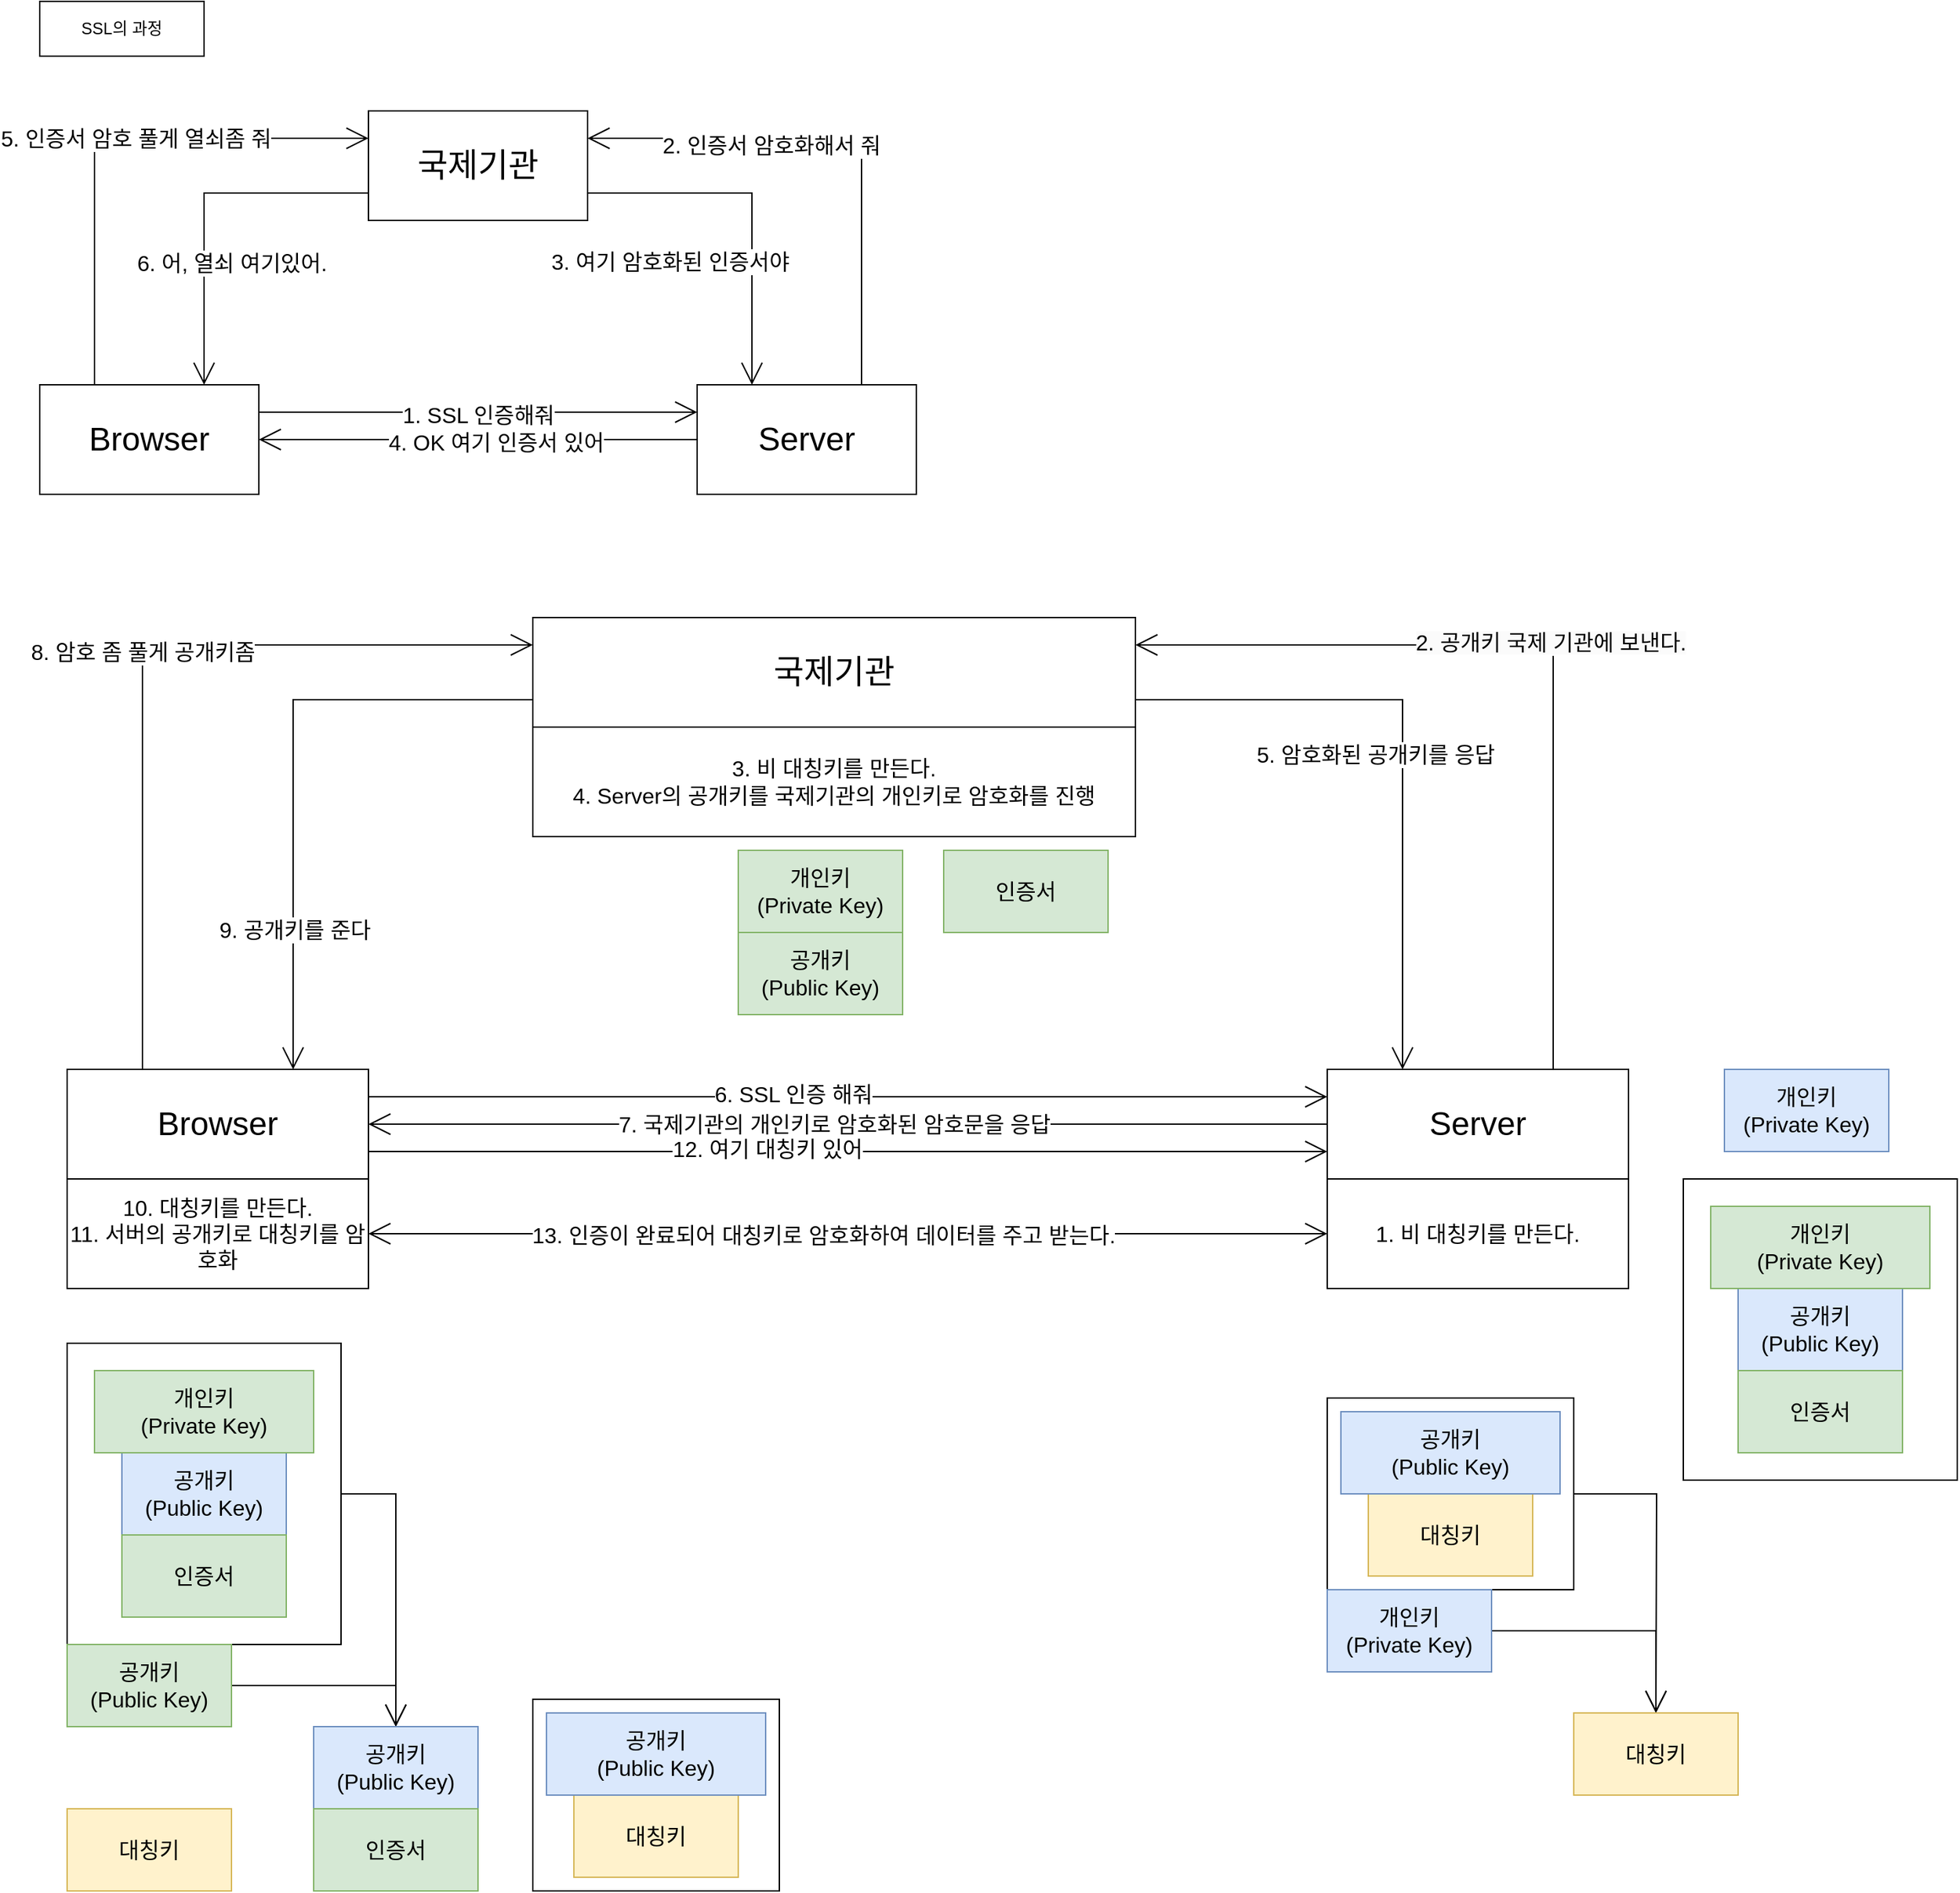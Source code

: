 <mxfile>
    <diagram id="5N9vtijZtdcSDBU_BSfP" name="Page-1">
        <mxGraphModel dx="1671" dy="811" grid="1" gridSize="10" guides="1" tooltips="1" connect="1" arrows="1" fold="1" page="1" pageScale="1" pageWidth="850" pageHeight="1100" math="0" shadow="0">
            <root>
                <mxCell id="0"/>
                <mxCell id="1" parent="0"/>
                <mxCell id="63" value="" style="rounded=0;whiteSpace=wrap;html=1;fontSize=16;" vertex="1" parent="1">
                    <mxGeometry x="400" y="1280" width="180" height="140" as="geometry"/>
                </mxCell>
                <mxCell id="39" value="" style="rounded=0;whiteSpace=wrap;html=1;fontSize=16;" vertex="1" parent="1">
                    <mxGeometry x="1240" y="900" width="200" height="220" as="geometry"/>
                </mxCell>
                <mxCell id="2" value="SSL의 과정" style="rounded=0;whiteSpace=wrap;html=1;" vertex="1" parent="1">
                    <mxGeometry x="40" y="40" width="120" height="40" as="geometry"/>
                </mxCell>
                <mxCell id="6" value="&lt;font style=&quot;font-size: 16px;&quot;&gt;1. SSL 인증해줘&lt;/font&gt;" style="edgeStyle=none;curved=1;rounded=0;orthogonalLoop=1;jettySize=auto;html=1;exitX=1;exitY=0.25;exitDx=0;exitDy=0;entryX=0;entryY=0.25;entryDx=0;entryDy=0;fontSize=24;endArrow=open;startSize=14;endSize=14;sourcePerimeterSpacing=8;targetPerimeterSpacing=8;" edge="1" parent="1" source="4" target="5">
                    <mxGeometry relative="1" as="geometry"/>
                </mxCell>
                <mxCell id="11" style="edgeStyle=orthogonalEdgeStyle;rounded=0;orthogonalLoop=1;jettySize=auto;html=1;exitX=0.25;exitY=0;exitDx=0;exitDy=0;entryX=0;entryY=0.25;entryDx=0;entryDy=0;fontSize=16;endArrow=open;startSize=14;endSize=14;sourcePerimeterSpacing=8;targetPerimeterSpacing=8;" edge="1" parent="1" source="4" target="10">
                    <mxGeometry relative="1" as="geometry"/>
                </mxCell>
                <mxCell id="12" value="5. 인증서 암호 풀게 열쇠좀 줘" style="edgeLabel;html=1;align=center;verticalAlign=middle;resizable=0;points=[];fontSize=16;" vertex="1" connectable="0" parent="11">
                    <mxGeometry x="0.162" y="3" relative="1" as="geometry">
                        <mxPoint x="-11" y="3" as="offset"/>
                    </mxGeometry>
                </mxCell>
                <mxCell id="4" value="Browser" style="rounded=0;whiteSpace=wrap;html=1;fontSize=24;" vertex="1" parent="1">
                    <mxGeometry x="40" y="320" width="160" height="80" as="geometry"/>
                </mxCell>
                <mxCell id="8" style="edgeStyle=none;curved=1;rounded=0;orthogonalLoop=1;jettySize=auto;html=1;exitX=0;exitY=0.5;exitDx=0;exitDy=0;entryX=1;entryY=0.5;entryDx=0;entryDy=0;fontSize=24;endArrow=open;startSize=14;endSize=14;sourcePerimeterSpacing=8;targetPerimeterSpacing=8;" edge="1" parent="1" source="5" target="4">
                    <mxGeometry relative="1" as="geometry"/>
                </mxCell>
                <mxCell id="9" value="4. OK 여기 인증서 있어" style="edgeLabel;html=1;align=center;verticalAlign=middle;resizable=0;points=[];fontSize=16;" vertex="1" connectable="0" parent="8">
                    <mxGeometry x="-0.078" y="2" relative="1" as="geometry">
                        <mxPoint as="offset"/>
                    </mxGeometry>
                </mxCell>
                <mxCell id="13" style="edgeStyle=orthogonalEdgeStyle;rounded=0;orthogonalLoop=1;jettySize=auto;html=1;exitX=0.75;exitY=0;exitDx=0;exitDy=0;entryX=1;entryY=0.25;entryDx=0;entryDy=0;fontSize=16;endArrow=open;startSize=14;endSize=14;sourcePerimeterSpacing=8;targetPerimeterSpacing=8;" edge="1" parent="1" source="5" target="10">
                    <mxGeometry relative="1" as="geometry"/>
                </mxCell>
                <mxCell id="14" value="2. 인증서 암호화해서 줘" style="edgeLabel;html=1;align=center;verticalAlign=middle;resizable=0;points=[];fontSize=16;" vertex="1" connectable="0" parent="13">
                    <mxGeometry x="0.303" y="5" relative="1" as="geometry">
                        <mxPoint x="1" as="offset"/>
                    </mxGeometry>
                </mxCell>
                <mxCell id="5" value="Server" style="rounded=0;whiteSpace=wrap;html=1;fontSize=24;" vertex="1" parent="1">
                    <mxGeometry x="520" y="320" width="160" height="80" as="geometry"/>
                </mxCell>
                <mxCell id="15" style="edgeStyle=orthogonalEdgeStyle;rounded=0;orthogonalLoop=1;jettySize=auto;html=1;exitX=1;exitY=0.75;exitDx=0;exitDy=0;entryX=0.25;entryY=0;entryDx=0;entryDy=0;fontSize=16;endArrow=open;startSize=14;endSize=14;sourcePerimeterSpacing=8;targetPerimeterSpacing=8;" edge="1" parent="1" source="10" target="5">
                    <mxGeometry relative="1" as="geometry"/>
                </mxCell>
                <mxCell id="16" value="3. 여기 암호화된 인증서야" style="edgeLabel;html=1;align=center;verticalAlign=middle;resizable=0;points=[];fontSize=16;" vertex="1" connectable="0" parent="15">
                    <mxGeometry x="-0.751" y="-4" relative="1" as="geometry">
                        <mxPoint x="27" y="46" as="offset"/>
                    </mxGeometry>
                </mxCell>
                <mxCell id="17" style="edgeStyle=orthogonalEdgeStyle;rounded=0;orthogonalLoop=1;jettySize=auto;html=1;exitX=0;exitY=0.75;exitDx=0;exitDy=0;entryX=0.75;entryY=0;entryDx=0;entryDy=0;fontSize=16;endArrow=open;startSize=14;endSize=14;sourcePerimeterSpacing=8;targetPerimeterSpacing=8;" edge="1" parent="1" source="10" target="4">
                    <mxGeometry relative="1" as="geometry"/>
                </mxCell>
                <mxCell id="18" value="6. 어, 열쇠 여기있어." style="edgeLabel;html=1;align=center;verticalAlign=middle;resizable=0;points=[];fontSize=16;" vertex="1" connectable="0" parent="17">
                    <mxGeometry x="0.312" y="-1" relative="1" as="geometry">
                        <mxPoint x="21" as="offset"/>
                    </mxGeometry>
                </mxCell>
                <mxCell id="10" value="국제기관" style="rounded=0;whiteSpace=wrap;html=1;fontSize=24;" vertex="1" parent="1">
                    <mxGeometry x="280" y="120" width="160" height="80" as="geometry"/>
                </mxCell>
                <mxCell id="22" style="edgeStyle=orthogonalEdgeStyle;rounded=0;orthogonalLoop=1;jettySize=auto;html=1;exitX=0.75;exitY=0;exitDx=0;exitDy=0;entryX=1;entryY=0.25;entryDx=0;entryDy=0;fontSize=16;endArrow=open;startSize=14;endSize=14;sourcePerimeterSpacing=8;targetPerimeterSpacing=8;" edge="1" parent="1" source="19" target="21">
                    <mxGeometry relative="1" as="geometry"/>
                </mxCell>
                <mxCell id="23" value="&lt;span style=&quot;background-color: rgb(251, 251, 251);&quot;&gt;2. 공개키 국제 기관에 보낸다.&lt;/span&gt;" style="edgeLabel;html=1;align=center;verticalAlign=middle;resizable=0;points=[];fontSize=16;" vertex="1" connectable="0" parent="22">
                    <mxGeometry x="0.015" y="-2" relative="1" as="geometry">
                        <mxPoint as="offset"/>
                    </mxGeometry>
                </mxCell>
                <mxCell id="44" style="edgeStyle=orthogonalEdgeStyle;rounded=0;orthogonalLoop=1;jettySize=auto;html=1;exitX=0;exitY=0.5;exitDx=0;exitDy=0;entryX=1;entryY=0.5;entryDx=0;entryDy=0;fontSize=16;endArrow=open;startSize=14;endSize=14;sourcePerimeterSpacing=8;targetPerimeterSpacing=8;" edge="1" parent="1" source="19" target="41">
                    <mxGeometry relative="1" as="geometry"/>
                </mxCell>
                <mxCell id="45" value="7. 국제기관의 개인키로 암호화된 암호문을 응답" style="edgeLabel;html=1;align=center;verticalAlign=middle;resizable=0;points=[];fontSize=16;" vertex="1" connectable="0" parent="44">
                    <mxGeometry x="0.196" y="1" relative="1" as="geometry">
                        <mxPoint x="58" y="-1" as="offset"/>
                    </mxGeometry>
                </mxCell>
                <mxCell id="19" value="Server" style="rounded=0;whiteSpace=wrap;html=1;fontSize=24;" vertex="1" parent="1">
                    <mxGeometry x="980" y="820" width="220" height="80" as="geometry"/>
                </mxCell>
                <mxCell id="20" value="1. 비 대칭키를 만든다.&lt;br&gt;" style="rounded=0;whiteSpace=wrap;html=1;fontSize=16;" vertex="1" parent="1">
                    <mxGeometry x="980" y="900" width="220" height="80" as="geometry"/>
                </mxCell>
                <mxCell id="29" style="edgeStyle=orthogonalEdgeStyle;rounded=0;orthogonalLoop=1;jettySize=auto;html=1;exitX=1;exitY=0.75;exitDx=0;exitDy=0;entryX=0.25;entryY=0;entryDx=0;entryDy=0;fontSize=16;endArrow=open;startSize=14;endSize=14;sourcePerimeterSpacing=8;targetPerimeterSpacing=8;" edge="1" parent="1" source="21" target="19">
                    <mxGeometry relative="1" as="geometry"/>
                </mxCell>
                <mxCell id="30" value="5. 암호화된 공개키를 응답" style="edgeLabel;html=1;align=center;verticalAlign=middle;resizable=0;points=[];fontSize=16;" vertex="1" connectable="0" parent="29">
                    <mxGeometry x="-0.353" y="1" relative="1" as="geometry">
                        <mxPoint x="24" y="41" as="offset"/>
                    </mxGeometry>
                </mxCell>
                <mxCell id="52" style="edgeStyle=orthogonalEdgeStyle;rounded=0;orthogonalLoop=1;jettySize=auto;html=1;exitX=0;exitY=0.75;exitDx=0;exitDy=0;entryX=0.75;entryY=0;entryDx=0;entryDy=0;fontSize=16;endArrow=open;startSize=14;endSize=14;sourcePerimeterSpacing=8;targetPerimeterSpacing=8;" edge="1" parent="1" source="21" target="41">
                    <mxGeometry relative="1" as="geometry"/>
                </mxCell>
                <mxCell id="53" value="9. 공개키를 준다" style="edgeLabel;html=1;align=center;verticalAlign=middle;resizable=0;points=[];fontSize=16;" vertex="1" connectable="0" parent="52">
                    <mxGeometry x="0.54" y="1" relative="1" as="geometry">
                        <mxPoint as="offset"/>
                    </mxGeometry>
                </mxCell>
                <mxCell id="21" value="국제기관" style="rounded=0;whiteSpace=wrap;html=1;fontSize=24;" vertex="1" parent="1">
                    <mxGeometry x="400" y="490" width="440" height="80" as="geometry"/>
                </mxCell>
                <mxCell id="26" value="3. 비 대칭키를 만든다.&lt;br&gt;4. Server의 공개키를 국제기관의 개인키로 암호화를 진행" style="rounded=0;whiteSpace=wrap;html=1;fontSize=16;" vertex="1" parent="1">
                    <mxGeometry x="400" y="570" width="440" height="80" as="geometry"/>
                </mxCell>
                <mxCell id="31" value="개인키&lt;br&gt;(Private Key)" style="rounded=0;whiteSpace=wrap;html=1;fontSize=16;fillColor=#dae8fc;strokeColor=#6c8ebf;" vertex="1" parent="1">
                    <mxGeometry x="1270" y="820" width="120" height="60" as="geometry"/>
                </mxCell>
                <mxCell id="32" value="공개키&lt;br&gt;(Public Key)" style="rounded=0;whiteSpace=wrap;html=1;fontSize=16;fillColor=#dae8fc;strokeColor=#6c8ebf;" vertex="1" parent="1">
                    <mxGeometry x="1280" y="980" width="120" height="60" as="geometry"/>
                </mxCell>
                <mxCell id="33" value="개인키&lt;br&gt;(Private Key)" style="rounded=0;whiteSpace=wrap;html=1;fontSize=16;fillColor=#d5e8d4;strokeColor=#82b366;" vertex="1" parent="1">
                    <mxGeometry x="550" y="660" width="120" height="60" as="geometry"/>
                </mxCell>
                <mxCell id="34" value="공개키&lt;br&gt;(Public Key)" style="rounded=0;whiteSpace=wrap;html=1;fontSize=16;fillColor=#d5e8d4;strokeColor=#82b366;" vertex="1" parent="1">
                    <mxGeometry x="550" y="720" width="120" height="60" as="geometry"/>
                </mxCell>
                <mxCell id="35" value="개인키&lt;br&gt;(Private Key)" style="rounded=0;whiteSpace=wrap;html=1;fontSize=16;fillColor=#d5e8d4;strokeColor=#82b366;" vertex="1" parent="1">
                    <mxGeometry x="1260" y="920" width="160" height="60" as="geometry"/>
                </mxCell>
                <mxCell id="37" value="인증서" style="rounded=0;whiteSpace=wrap;html=1;fontSize=16;fillColor=#d5e8d4;strokeColor=#82b366;" vertex="1" parent="1">
                    <mxGeometry x="700" y="660" width="120" height="60" as="geometry"/>
                </mxCell>
                <mxCell id="38" value="인증서" style="rounded=0;whiteSpace=wrap;html=1;fontSize=16;fillColor=#d5e8d4;strokeColor=#82b366;" vertex="1" parent="1">
                    <mxGeometry x="1280" y="1040" width="120" height="60" as="geometry"/>
                </mxCell>
                <mxCell id="42" style="edgeStyle=orthogonalEdgeStyle;rounded=0;orthogonalLoop=1;jettySize=auto;html=1;exitX=1;exitY=0.25;exitDx=0;exitDy=0;entryX=0;entryY=0.25;entryDx=0;entryDy=0;fontSize=16;endArrow=open;startSize=14;endSize=14;sourcePerimeterSpacing=8;targetPerimeterSpacing=8;" edge="1" parent="1" source="41" target="19">
                    <mxGeometry relative="1" as="geometry"/>
                </mxCell>
                <mxCell id="43" value="6. SSL 인증 해줘" style="edgeLabel;html=1;align=center;verticalAlign=middle;resizable=0;points=[];fontSize=16;" vertex="1" connectable="0" parent="42">
                    <mxGeometry x="-0.115" y="2" relative="1" as="geometry">
                        <mxPoint as="offset"/>
                    </mxGeometry>
                </mxCell>
                <mxCell id="50" style="edgeStyle=orthogonalEdgeStyle;rounded=0;orthogonalLoop=1;jettySize=auto;html=1;exitX=0.25;exitY=0;exitDx=0;exitDy=0;entryX=0;entryY=0.25;entryDx=0;entryDy=0;fontSize=16;endArrow=open;startSize=14;endSize=14;sourcePerimeterSpacing=8;targetPerimeterSpacing=8;" edge="1" parent="1" source="41" target="21">
                    <mxGeometry relative="1" as="geometry"/>
                </mxCell>
                <mxCell id="51" value="8. 암호 좀 풀게 공개키좀" style="edgeLabel;html=1;align=center;verticalAlign=middle;resizable=0;points=[];fontSize=16;" vertex="1" connectable="0" parent="50">
                    <mxGeometry x="0.026" relative="1" as="geometry">
                        <mxPoint as="offset"/>
                    </mxGeometry>
                </mxCell>
                <mxCell id="64" style="edgeStyle=orthogonalEdgeStyle;rounded=0;orthogonalLoop=1;jettySize=auto;html=1;exitX=1;exitY=0.75;exitDx=0;exitDy=0;entryX=0;entryY=0.75;entryDx=0;entryDy=0;fontSize=16;endArrow=open;startSize=14;endSize=14;sourcePerimeterSpacing=8;targetPerimeterSpacing=8;" edge="1" parent="1" source="41" target="19">
                    <mxGeometry relative="1" as="geometry"/>
                </mxCell>
                <mxCell id="65" value="12. 여기 대칭키 있어" style="edgeLabel;html=1;align=center;verticalAlign=middle;resizable=0;points=[];fontSize=16;" vertex="1" connectable="0" parent="64">
                    <mxGeometry x="-0.169" y="2" relative="1" as="geometry">
                        <mxPoint as="offset"/>
                    </mxGeometry>
                </mxCell>
                <mxCell id="41" value="Browser" style="rounded=0;whiteSpace=wrap;html=1;fontSize=24;" vertex="1" parent="1">
                    <mxGeometry x="60" y="820" width="220" height="80" as="geometry"/>
                </mxCell>
                <mxCell id="57" style="edgeStyle=orthogonalEdgeStyle;rounded=0;orthogonalLoop=1;jettySize=auto;html=1;exitX=1;exitY=0.5;exitDx=0;exitDy=0;entryX=0.5;entryY=0;entryDx=0;entryDy=0;fontSize=16;endArrow=open;startSize=14;endSize=14;sourcePerimeterSpacing=8;targetPerimeterSpacing=8;" edge="1" parent="1" source="46" target="55">
                    <mxGeometry relative="1" as="geometry"/>
                </mxCell>
                <mxCell id="46" value="" style="rounded=0;whiteSpace=wrap;html=1;fontSize=16;" vertex="1" parent="1">
                    <mxGeometry x="60" y="1020" width="200" height="220" as="geometry"/>
                </mxCell>
                <mxCell id="47" value="공개키&lt;br&gt;(Public Key)" style="rounded=0;whiteSpace=wrap;html=1;fontSize=16;fillColor=#dae8fc;strokeColor=#6c8ebf;" vertex="1" parent="1">
                    <mxGeometry x="100" y="1100" width="120" height="60" as="geometry"/>
                </mxCell>
                <mxCell id="48" value="개인키&lt;br&gt;(Private Key)" style="rounded=0;whiteSpace=wrap;html=1;fontSize=16;fillColor=#d5e8d4;strokeColor=#82b366;" vertex="1" parent="1">
                    <mxGeometry x="80" y="1040" width="160" height="60" as="geometry"/>
                </mxCell>
                <mxCell id="49" value="인증서" style="rounded=0;whiteSpace=wrap;html=1;fontSize=16;fillColor=#d5e8d4;strokeColor=#82b366;" vertex="1" parent="1">
                    <mxGeometry x="100" y="1160" width="120" height="60" as="geometry"/>
                </mxCell>
                <mxCell id="58" style="edgeStyle=orthogonalEdgeStyle;rounded=0;orthogonalLoop=1;jettySize=auto;html=1;exitX=1;exitY=0.5;exitDx=0;exitDy=0;fontSize=16;endArrow=open;startSize=14;endSize=14;sourcePerimeterSpacing=8;targetPerimeterSpacing=8;entryX=0.5;entryY=0;entryDx=0;entryDy=0;" edge="1" parent="1" source="54" target="55">
                    <mxGeometry relative="1" as="geometry">
                        <mxPoint x="360" y="1240" as="targetPoint"/>
                    </mxGeometry>
                </mxCell>
                <mxCell id="54" value="공개키&lt;br&gt;(Public Key)" style="rounded=0;whiteSpace=wrap;html=1;fontSize=16;fillColor=#d5e8d4;strokeColor=#82b366;" vertex="1" parent="1">
                    <mxGeometry x="60" y="1240" width="120" height="60" as="geometry"/>
                </mxCell>
                <mxCell id="55" value="공개키&lt;br&gt;(Public Key)" style="rounded=0;whiteSpace=wrap;html=1;fontSize=16;fillColor=#dae8fc;strokeColor=#6c8ebf;" vertex="1" parent="1">
                    <mxGeometry x="240" y="1300" width="120" height="60" as="geometry"/>
                </mxCell>
                <mxCell id="56" value="인증서" style="rounded=0;whiteSpace=wrap;html=1;fontSize=16;fillColor=#d5e8d4;strokeColor=#82b366;" vertex="1" parent="1">
                    <mxGeometry x="240" y="1360" width="120" height="60" as="geometry"/>
                </mxCell>
                <mxCell id="73" style="edgeStyle=orthogonalEdgeStyle;rounded=0;orthogonalLoop=1;jettySize=auto;html=1;exitX=1;exitY=0.5;exitDx=0;exitDy=0;entryX=0;entryY=0.5;entryDx=0;entryDy=0;fontSize=16;endArrow=open;startSize=14;endSize=14;sourcePerimeterSpacing=8;targetPerimeterSpacing=8;startArrow=open;startFill=0;" edge="1" parent="1" source="59" target="20">
                    <mxGeometry relative="1" as="geometry"/>
                </mxCell>
                <mxCell id="74" value="13. 인증이 완료되어 대칭키로 암호화하여 데이터를 주고 받는다." style="edgeLabel;html=1;align=center;verticalAlign=middle;resizable=0;points=[];fontSize=16;" vertex="1" connectable="0" parent="73">
                    <mxGeometry x="-0.052" y="-1" relative="1" as="geometry">
                        <mxPoint as="offset"/>
                    </mxGeometry>
                </mxCell>
                <mxCell id="59" value="10. 대칭키를 만든다.&lt;br&gt;11. 서버의 공개키로 대칭키를 암호화&lt;br&gt;" style="rounded=0;whiteSpace=wrap;html=1;fontSize=16;" vertex="1" parent="1">
                    <mxGeometry x="60" y="900" width="220" height="80" as="geometry"/>
                </mxCell>
                <mxCell id="60" value="대칭키" style="rounded=0;whiteSpace=wrap;html=1;fontSize=16;fillColor=#fff2cc;strokeColor=#d6b656;" vertex="1" parent="1">
                    <mxGeometry x="60" y="1360" width="120" height="60" as="geometry"/>
                </mxCell>
                <mxCell id="61" value="대칭키" style="rounded=0;whiteSpace=wrap;html=1;fontSize=16;fillColor=#fff2cc;strokeColor=#d6b656;" vertex="1" parent="1">
                    <mxGeometry x="430" y="1350" width="120" height="60" as="geometry"/>
                </mxCell>
                <mxCell id="62" value="공개키&lt;br&gt;(Public Key)" style="rounded=0;whiteSpace=wrap;html=1;fontSize=16;fillColor=#dae8fc;strokeColor=#6c8ebf;" vertex="1" parent="1">
                    <mxGeometry x="410" y="1290" width="160" height="60" as="geometry"/>
                </mxCell>
                <mxCell id="72" style="edgeStyle=orthogonalEdgeStyle;rounded=0;orthogonalLoop=1;jettySize=auto;html=1;exitX=1;exitY=0.5;exitDx=0;exitDy=0;fontSize=16;endArrow=open;startSize=14;endSize=14;sourcePerimeterSpacing=8;targetPerimeterSpacing=8;" edge="1" parent="1" source="66">
                    <mxGeometry relative="1" as="geometry">
                        <mxPoint x="1220" y="1290" as="targetPoint"/>
                    </mxGeometry>
                </mxCell>
                <mxCell id="66" value="" style="rounded=0;whiteSpace=wrap;html=1;fontSize=16;" vertex="1" parent="1">
                    <mxGeometry x="980" y="1060" width="180" height="140" as="geometry"/>
                </mxCell>
                <mxCell id="67" value="대칭키" style="rounded=0;whiteSpace=wrap;html=1;fontSize=16;fillColor=#fff2cc;strokeColor=#d6b656;" vertex="1" parent="1">
                    <mxGeometry x="1010" y="1130" width="120" height="60" as="geometry"/>
                </mxCell>
                <mxCell id="68" value="공개키&lt;br&gt;(Public Key)" style="rounded=0;whiteSpace=wrap;html=1;fontSize=16;fillColor=#dae8fc;strokeColor=#6c8ebf;" vertex="1" parent="1">
                    <mxGeometry x="990" y="1070" width="160" height="60" as="geometry"/>
                </mxCell>
                <mxCell id="71" style="edgeStyle=orthogonalEdgeStyle;rounded=0;orthogonalLoop=1;jettySize=auto;html=1;exitX=1;exitY=0.5;exitDx=0;exitDy=0;entryX=0.5;entryY=0;entryDx=0;entryDy=0;fontSize=16;endArrow=open;startSize=14;endSize=14;sourcePerimeterSpacing=8;targetPerimeterSpacing=8;" edge="1" parent="1" source="69" target="70">
                    <mxGeometry relative="1" as="geometry"/>
                </mxCell>
                <mxCell id="69" value="개인키&lt;br&gt;(Private Key)" style="rounded=0;whiteSpace=wrap;html=1;fontSize=16;fillColor=#dae8fc;strokeColor=#6c8ebf;" vertex="1" parent="1">
                    <mxGeometry x="980" y="1200" width="120" height="60" as="geometry"/>
                </mxCell>
                <mxCell id="70" value="대칭키" style="rounded=0;whiteSpace=wrap;html=1;fontSize=16;fillColor=#fff2cc;strokeColor=#d6b656;" vertex="1" parent="1">
                    <mxGeometry x="1160" y="1290" width="120" height="60" as="geometry"/>
                </mxCell>
            </root>
        </mxGraphModel>
    </diagram>
</mxfile>